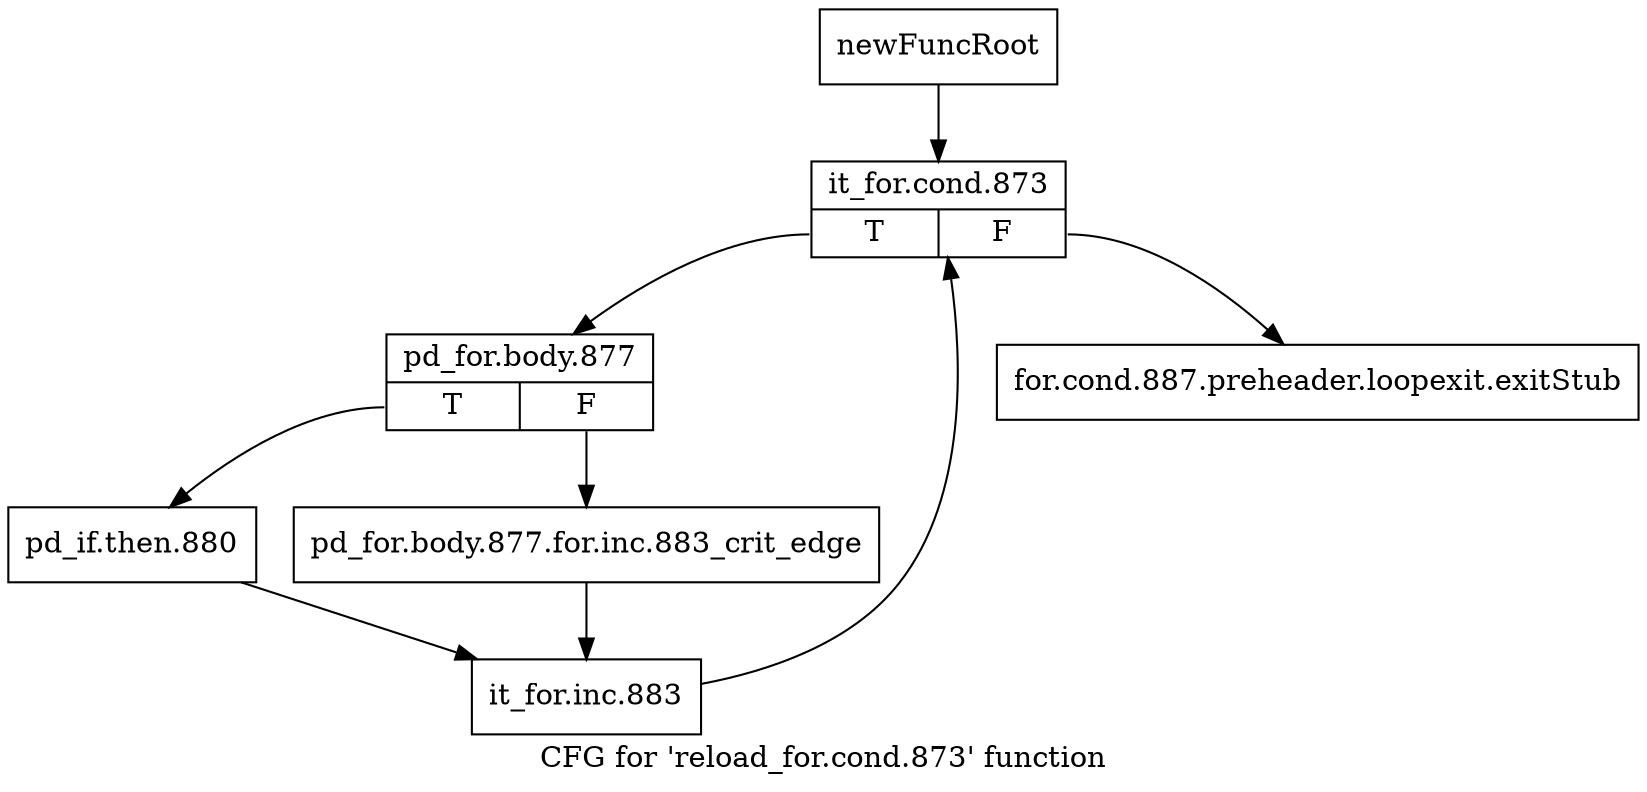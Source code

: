 digraph "CFG for 'reload_for.cond.873' function" {
	label="CFG for 'reload_for.cond.873' function";

	Node0xbd9d3f0 [shape=record,label="{newFuncRoot}"];
	Node0xbd9d3f0 -> Node0xbd9d490;
	Node0xbd9d440 [shape=record,label="{for.cond.887.preheader.loopexit.exitStub}"];
	Node0xbd9d490 [shape=record,label="{it_for.cond.873|{<s0>T|<s1>F}}"];
	Node0xbd9d490:s0 -> Node0xbd9dd50;
	Node0xbd9d490:s1 -> Node0xbd9d440;
	Node0xbd9dd50 [shape=record,label="{pd_for.body.877|{<s0>T|<s1>F}}"];
	Node0xbd9dd50:s0 -> Node0xbd9ddf0;
	Node0xbd9dd50:s1 -> Node0xbd9dda0;
	Node0xbd9dda0 [shape=record,label="{pd_for.body.877.for.inc.883_crit_edge}"];
	Node0xbd9dda0 -> Node0xbd9de40;
	Node0xbd9ddf0 [shape=record,label="{pd_if.then.880}"];
	Node0xbd9ddf0 -> Node0xbd9de40;
	Node0xbd9de40 [shape=record,label="{it_for.inc.883}"];
	Node0xbd9de40 -> Node0xbd9d490;
}
